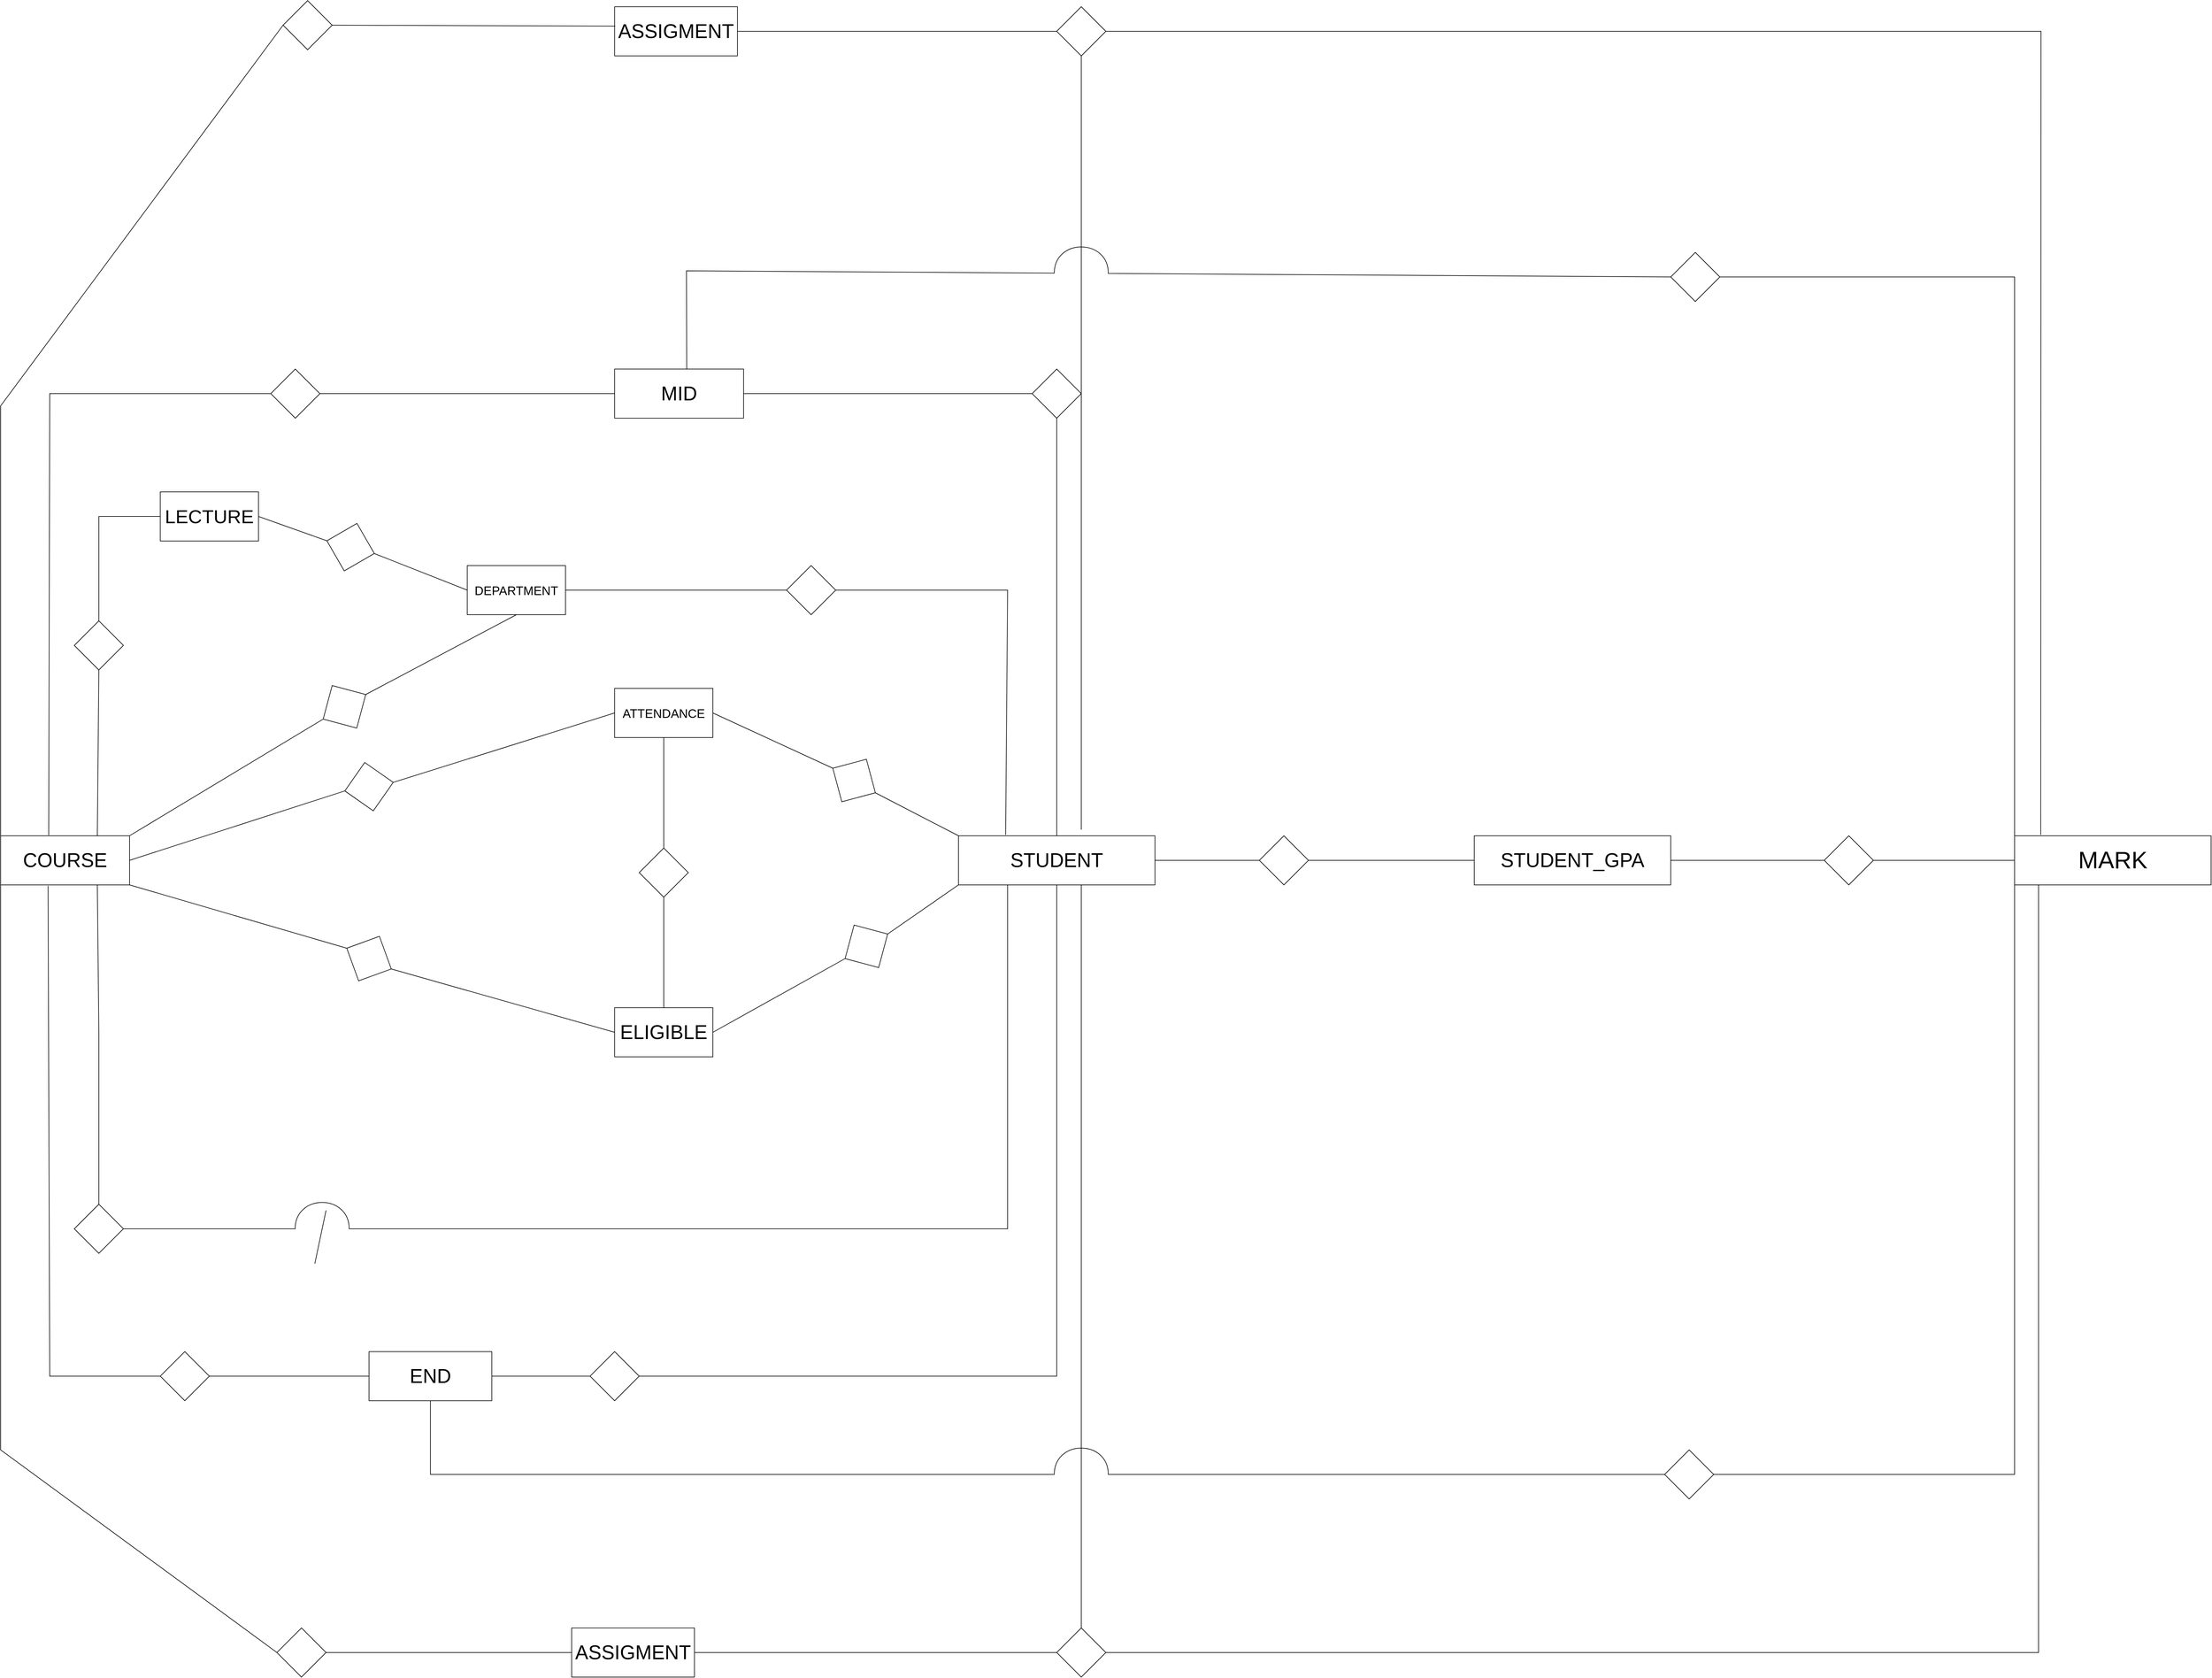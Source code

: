 <mxfile version="20.8.16" type="device"><diagram name="Page-1" id="If0NOd6aQxvWSWTyqWHU"><mxGraphModel dx="3475" dy="2673" grid="1" gridSize="10" guides="1" tooltips="1" connect="1" arrows="1" fold="1" page="1" pageScale="1" pageWidth="850" pageHeight="1100" math="0" shadow="0"><root><mxCell id="0"/><mxCell id="1" parent="0"/><mxCell id="Q-COcPBOMb5gjvR0hdUQ-337" value="" style="endArrow=none;html=1;rounded=0;exitX=0.431;exitY=-0.053;exitDx=0;exitDy=0;exitPerimeter=0;entryX=0.5;entryY=1;entryDx=0;entryDy=0;" edge="1" parent="1" target="Q-COcPBOMb5gjvR0hdUQ-336"><mxGeometry width="50" height="50" relative="1" as="geometry"><mxPoint x="-128.28" y="1336.82" as="sourcePoint"/><mxPoint x="-110" y="1250" as="targetPoint"/></mxGeometry></mxCell><mxCell id="Q-COcPBOMb5gjvR0hdUQ-344" value="&lt;font style=&quot;font-size: 20px;&quot;&gt;ATTENDANCE&lt;/font&gt;" style="rounded=0;whiteSpace=wrap;html=1;" vertex="1" parent="1"><mxGeometry x="360" y="400" width="160" height="80" as="geometry"/></mxCell><mxCell id="Q-COcPBOMb5gjvR0hdUQ-346" value="&lt;font style=&quot;font-size: 32px;&quot;&gt;ELIGIBLE&lt;/font&gt;" style="rounded=0;whiteSpace=wrap;html=1;" vertex="1" parent="1"><mxGeometry x="360" y="920" width="160" height="80" as="geometry"/></mxCell><mxCell id="Q-COcPBOMb5gjvR0hdUQ-348" value="&lt;font style=&quot;font-size: 20px;&quot;&gt;DEPARTMENT&lt;/font&gt;" style="rounded=0;whiteSpace=wrap;html=1;" vertex="1" parent="1"><mxGeometry x="120" y="200" width="160" height="80" as="geometry"/></mxCell><mxCell id="Q-COcPBOMb5gjvR0hdUQ-349" value="&lt;font style=&quot;font-size: 31px;&quot;&gt;LECTURE&lt;/font&gt;" style="rounded=0;whiteSpace=wrap;html=1;" vertex="1" parent="1"><mxGeometry x="-380" y="80" width="160" height="80" as="geometry"/></mxCell><mxCell id="Q-COcPBOMb5gjvR0hdUQ-350" value="" style="rhombus;whiteSpace=wrap;html=1;fontSize=20;" vertex="1" parent="1"><mxGeometry x="400" y="660" width="80" height="80" as="geometry"/></mxCell><mxCell id="Q-COcPBOMb5gjvR0hdUQ-352" value="" style="endArrow=none;html=1;rounded=0;fontSize=20;jumpStyle=arc;jumpSize=88;entryX=0.5;entryY=1;entryDx=0;entryDy=0;" edge="1" parent="1" source="Q-COcPBOMb5gjvR0hdUQ-350" target="Q-COcPBOMb5gjvR0hdUQ-344"><mxGeometry width="50" height="50" relative="1" as="geometry"><mxPoint x="130" y="470" as="sourcePoint"/><mxPoint x="180" y="420" as="targetPoint"/></mxGeometry></mxCell><mxCell id="Q-COcPBOMb5gjvR0hdUQ-353" value="" style="endArrow=none;html=1;rounded=0;fontSize=20;jumpStyle=arc;jumpSize=88;entryX=0.5;entryY=1;entryDx=0;entryDy=0;exitX=0.5;exitY=0;exitDx=0;exitDy=0;" edge="1" parent="1" source="Q-COcPBOMb5gjvR0hdUQ-346" target="Q-COcPBOMb5gjvR0hdUQ-350"><mxGeometry width="50" height="50" relative="1" as="geometry"><mxPoint x="130" y="470" as="sourcePoint"/><mxPoint x="180" y="420" as="targetPoint"/></mxGeometry></mxCell><mxCell id="Q-COcPBOMb5gjvR0hdUQ-354" value="" style="rhombus;whiteSpace=wrap;html=1;fontSize=20;rotation=15;" vertex="1" parent="1"><mxGeometry x="-110" y="130" width="80" height="80" as="geometry"/></mxCell><mxCell id="Q-COcPBOMb5gjvR0hdUQ-355" value="" style="endArrow=none;html=1;rounded=0;fontSize=20;jumpStyle=arc;jumpSize=88;exitX=1;exitY=0.5;exitDx=0;exitDy=0;entryX=0;entryY=0.5;entryDx=0;entryDy=0;" edge="1" parent="1" source="Q-COcPBOMb5gjvR0hdUQ-354" target="Q-COcPBOMb5gjvR0hdUQ-348"><mxGeometry width="50" height="50" relative="1" as="geometry"><mxPoint x="130" y="470" as="sourcePoint"/><mxPoint x="180" y="420" as="targetPoint"/></mxGeometry></mxCell><mxCell id="Q-COcPBOMb5gjvR0hdUQ-356" value="" style="endArrow=none;html=1;rounded=0;fontSize=20;jumpStyle=arc;jumpSize=88;exitX=1;exitY=0.5;exitDx=0;exitDy=0;entryX=0;entryY=0.5;entryDx=0;entryDy=0;" edge="1" parent="1" source="Q-COcPBOMb5gjvR0hdUQ-349" target="Q-COcPBOMb5gjvR0hdUQ-354"><mxGeometry width="50" height="50" relative="1" as="geometry"><mxPoint x="130" y="470" as="sourcePoint"/><mxPoint x="180" y="420" as="targetPoint"/></mxGeometry></mxCell><mxCell id="Q-COcPBOMb5gjvR0hdUQ-357" value="&lt;font style=&quot;font-size: 32px;&quot;&gt;COURSE&lt;/font&gt;" style="rounded=0;whiteSpace=wrap;html=1;" vertex="1" parent="1"><mxGeometry x="-640" y="640" width="210" height="80" as="geometry"/></mxCell><mxCell id="Q-COcPBOMb5gjvR0hdUQ-358" value="" style="rhombus;whiteSpace=wrap;html=1;fontSize=20;rotation=0;" vertex="1" parent="1"><mxGeometry x="-520" y="290" width="80" height="80" as="geometry"/></mxCell><mxCell id="Q-COcPBOMb5gjvR0hdUQ-359" value="" style="endArrow=none;html=1;rounded=0;fontSize=20;jumpStyle=arc;jumpSize=88;exitX=0.5;exitY=1;exitDx=0;exitDy=0;entryX=0.75;entryY=0;entryDx=0;entryDy=0;" edge="1" parent="1" source="Q-COcPBOMb5gjvR0hdUQ-358" target="Q-COcPBOMb5gjvR0hdUQ-357"><mxGeometry width="50" height="50" relative="1" as="geometry"><mxPoint x="130" y="470" as="sourcePoint"/><mxPoint x="180" y="420" as="targetPoint"/></mxGeometry></mxCell><mxCell id="Q-COcPBOMb5gjvR0hdUQ-360" value="" style="endArrow=none;html=1;rounded=0;fontSize=20;jumpStyle=arc;jumpSize=88;exitX=0.5;exitY=0;exitDx=0;exitDy=0;entryX=0;entryY=0.5;entryDx=0;entryDy=0;" edge="1" parent="1" source="Q-COcPBOMb5gjvR0hdUQ-358" target="Q-COcPBOMb5gjvR0hdUQ-349"><mxGeometry width="50" height="50" relative="1" as="geometry"><mxPoint x="130" y="470" as="sourcePoint"/><mxPoint x="-320" y="170" as="targetPoint"/><Array as="points"><mxPoint x="-480" y="120"/></Array></mxGeometry></mxCell><mxCell id="Q-COcPBOMb5gjvR0hdUQ-361" value="" style="rhombus;whiteSpace=wrap;html=1;fontSize=20;rotation=-10;" vertex="1" parent="1"><mxGeometry x="-80" y="520" width="80" height="80" as="geometry"/></mxCell><mxCell id="Q-COcPBOMb5gjvR0hdUQ-362" value="" style="endArrow=none;html=1;rounded=0;fontSize=20;jumpStyle=arc;jumpSize=88;exitX=1;exitY=0.5;exitDx=0;exitDy=0;entryX=0;entryY=0.5;entryDx=0;entryDy=0;" edge="1" parent="1" source="Q-COcPBOMb5gjvR0hdUQ-361" target="Q-COcPBOMb5gjvR0hdUQ-344"><mxGeometry width="50" height="50" relative="1" as="geometry"><mxPoint x="130" y="470" as="sourcePoint"/><mxPoint x="180" y="420" as="targetPoint"/></mxGeometry></mxCell><mxCell id="Q-COcPBOMb5gjvR0hdUQ-363" value="" style="endArrow=none;html=1;rounded=0;fontSize=20;jumpStyle=arc;jumpSize=88;exitX=0;exitY=0.5;exitDx=0;exitDy=0;entryX=1;entryY=0.5;entryDx=0;entryDy=0;" edge="1" parent="1" source="Q-COcPBOMb5gjvR0hdUQ-361" target="Q-COcPBOMb5gjvR0hdUQ-357"><mxGeometry width="50" height="50" relative="1" as="geometry"><mxPoint x="130" y="470" as="sourcePoint"/><mxPoint x="180" y="420" as="targetPoint"/></mxGeometry></mxCell><mxCell id="Q-COcPBOMb5gjvR0hdUQ-364" value="" style="rhombus;whiteSpace=wrap;html=1;fontSize=20;rotation=25;" vertex="1" parent="1"><mxGeometry x="-80" y="800" width="80" height="80" as="geometry"/></mxCell><mxCell id="Q-COcPBOMb5gjvR0hdUQ-365" value="" style="endArrow=none;html=1;rounded=0;fontSize=20;jumpStyle=arc;jumpSize=88;exitX=1;exitY=0.5;exitDx=0;exitDy=0;entryX=0;entryY=0.5;entryDx=0;entryDy=0;" edge="1" parent="1" source="Q-COcPBOMb5gjvR0hdUQ-364" target="Q-COcPBOMb5gjvR0hdUQ-346"><mxGeometry width="50" height="50" relative="1" as="geometry"><mxPoint x="130" y="620" as="sourcePoint"/><mxPoint x="180" y="570" as="targetPoint"/></mxGeometry></mxCell><mxCell id="Q-COcPBOMb5gjvR0hdUQ-366" value="" style="endArrow=none;html=1;rounded=0;fontSize=20;jumpStyle=arc;jumpSize=88;exitX=0;exitY=0.5;exitDx=0;exitDy=0;entryX=1;entryY=1;entryDx=0;entryDy=0;" edge="1" parent="1" source="Q-COcPBOMb5gjvR0hdUQ-364" target="Q-COcPBOMb5gjvR0hdUQ-357"><mxGeometry width="50" height="50" relative="1" as="geometry"><mxPoint x="130" y="620" as="sourcePoint"/><mxPoint x="180" y="570" as="targetPoint"/></mxGeometry></mxCell><mxCell id="Q-COcPBOMb5gjvR0hdUQ-367" value="" style="rhombus;whiteSpace=wrap;html=1;fontSize=20;rotation=-30;" vertex="1" parent="1"><mxGeometry x="-120" y="390" width="80" height="80" as="geometry"/></mxCell><mxCell id="Q-COcPBOMb5gjvR0hdUQ-368" value="" style="endArrow=none;html=1;rounded=0;fontSize=20;jumpStyle=arc;jumpSize=88;entryX=0.5;entryY=1;entryDx=0;entryDy=0;exitX=1;exitY=0.5;exitDx=0;exitDy=0;" edge="1" parent="1" source="Q-COcPBOMb5gjvR0hdUQ-367" target="Q-COcPBOMb5gjvR0hdUQ-348"><mxGeometry width="50" height="50" relative="1" as="geometry"><mxPoint x="-50" y="580" as="sourcePoint"/><mxPoint y="530" as="targetPoint"/></mxGeometry></mxCell><mxCell id="Q-COcPBOMb5gjvR0hdUQ-369" value="" style="endArrow=none;html=1;rounded=0;fontSize=20;jumpStyle=arc;jumpSize=88;entryX=0;entryY=0.5;entryDx=0;entryDy=0;exitX=1;exitY=0;exitDx=0;exitDy=0;" edge="1" parent="1" source="Q-COcPBOMb5gjvR0hdUQ-357" target="Q-COcPBOMb5gjvR0hdUQ-367"><mxGeometry width="50" height="50" relative="1" as="geometry"><mxPoint x="-50" y="580" as="sourcePoint"/><mxPoint y="530" as="targetPoint"/></mxGeometry></mxCell><mxCell id="Q-COcPBOMb5gjvR0hdUQ-370" value="&lt;font style=&quot;font-size: 32px;&quot;&gt;STUDENT&lt;/font&gt;" style="rounded=0;whiteSpace=wrap;html=1;" vertex="1" parent="1"><mxGeometry x="920" y="640" width="320" height="80" as="geometry"/></mxCell><mxCell id="Q-COcPBOMb5gjvR0hdUQ-371" value="" style="rhombus;whiteSpace=wrap;html=1;fontSize=20;rotation=30;" vertex="1" parent="1"><mxGeometry x="710" y="510" width="80" height="80" as="geometry"/></mxCell><mxCell id="Q-COcPBOMb5gjvR0hdUQ-372" value="" style="rhombus;whiteSpace=wrap;html=1;fontSize=20;rotation=60;" vertex="1" parent="1"><mxGeometry x="730" y="780" width="80" height="80" as="geometry"/></mxCell><mxCell id="Q-COcPBOMb5gjvR0hdUQ-373" value="" style="endArrow=none;html=1;rounded=0;fontSize=20;jumpStyle=arc;jumpSize=88;exitX=1;exitY=0.5;exitDx=0;exitDy=0;entryX=0.5;entryY=1;entryDx=0;entryDy=0;" edge="1" parent="1" source="Q-COcPBOMb5gjvR0hdUQ-346" target="Q-COcPBOMb5gjvR0hdUQ-372"><mxGeometry width="50" height="50" relative="1" as="geometry"><mxPoint x="500" y="600" as="sourcePoint"/><mxPoint x="550" y="550" as="targetPoint"/></mxGeometry></mxCell><mxCell id="Q-COcPBOMb5gjvR0hdUQ-374" value="" style="endArrow=none;html=1;rounded=0;fontSize=20;jumpStyle=arc;jumpSize=88;entryX=1;entryY=0.5;entryDx=0;entryDy=0;exitX=0;exitY=0.5;exitDx=0;exitDy=0;" edge="1" parent="1" source="Q-COcPBOMb5gjvR0hdUQ-371" target="Q-COcPBOMb5gjvR0hdUQ-344"><mxGeometry width="50" height="50" relative="1" as="geometry"><mxPoint x="130" y="640" as="sourcePoint"/><mxPoint x="180" y="590" as="targetPoint"/></mxGeometry></mxCell><mxCell id="Q-COcPBOMb5gjvR0hdUQ-376" value="" style="endArrow=none;html=1;rounded=0;fontSize=20;jumpStyle=arc;jumpSize=88;entryX=1;entryY=0.5;entryDx=0;entryDy=0;exitX=0;exitY=0;exitDx=0;exitDy=0;" edge="1" parent="1" source="Q-COcPBOMb5gjvR0hdUQ-370" target="Q-COcPBOMb5gjvR0hdUQ-371"><mxGeometry width="50" height="50" relative="1" as="geometry"><mxPoint x="540" y="720" as="sourcePoint"/><mxPoint x="590" y="670" as="targetPoint"/></mxGeometry></mxCell><mxCell id="Q-COcPBOMb5gjvR0hdUQ-377" value="" style="endArrow=none;html=1;rounded=0;fontSize=20;jumpStyle=arc;jumpSize=88;entryX=0;entryY=1;entryDx=0;entryDy=0;exitX=0.5;exitY=0;exitDx=0;exitDy=0;" edge="1" parent="1" source="Q-COcPBOMb5gjvR0hdUQ-372" target="Q-COcPBOMb5gjvR0hdUQ-370"><mxGeometry width="50" height="50" relative="1" as="geometry"><mxPoint x="540" y="720" as="sourcePoint"/><mxPoint x="590" y="670" as="targetPoint"/></mxGeometry></mxCell><mxCell id="Q-COcPBOMb5gjvR0hdUQ-378" value="" style="rhombus;whiteSpace=wrap;html=1;fontSize=20;" vertex="1" parent="1"><mxGeometry x="-520" y="1240" width="80" height="80" as="geometry"/></mxCell><mxCell id="Q-COcPBOMb5gjvR0hdUQ-379" value="" style="endArrow=none;html=1;rounded=0;fontSize=20;jumpStyle=arc;jumpSize=88;exitX=0.75;exitY=1;exitDx=0;exitDy=0;entryX=0.5;entryY=0;entryDx=0;entryDy=0;" edge="1" parent="1" source="Q-COcPBOMb5gjvR0hdUQ-357" target="Q-COcPBOMb5gjvR0hdUQ-378"><mxGeometry width="50" height="50" relative="1" as="geometry"><mxPoint x="220" y="570" as="sourcePoint"/><mxPoint x="-480" y="960" as="targetPoint"/><Array as="points"><mxPoint x="-480" y="960"/></Array></mxGeometry></mxCell><mxCell id="Q-COcPBOMb5gjvR0hdUQ-380" value="" style="endArrow=none;html=1;rounded=0;fontSize=20;jumpStyle=arc;jumpSize=88;exitX=1;exitY=0.5;exitDx=0;exitDy=0;entryX=0.25;entryY=1;entryDx=0;entryDy=0;" edge="1" parent="1" source="Q-COcPBOMb5gjvR0hdUQ-378" target="Q-COcPBOMb5gjvR0hdUQ-370"><mxGeometry width="50" height="50" relative="1" as="geometry"><mxPoint x="220" y="570" as="sourcePoint"/><mxPoint x="270" y="520" as="targetPoint"/><Array as="points"><mxPoint x="1000" y="1280"/></Array></mxGeometry></mxCell><mxCell id="Q-COcPBOMb5gjvR0hdUQ-383" value="&lt;font style=&quot;font-size: 32px;&quot;&gt;ASSIGMENT&lt;/font&gt;" style="rounded=0;whiteSpace=wrap;html=1;" vertex="1" parent="1"><mxGeometry x="290" y="1930" width="200" height="80" as="geometry"/></mxCell><mxCell id="Q-COcPBOMb5gjvR0hdUQ-384" value="" style="rhombus;whiteSpace=wrap;html=1;fontSize=32;" vertex="1" parent="1"><mxGeometry x="-190" y="1930" width="80" height="80" as="geometry"/></mxCell><mxCell id="Q-COcPBOMb5gjvR0hdUQ-385" value="" style="endArrow=none;html=1;rounded=0;fontSize=32;jumpStyle=arc;jumpSize=88;entryX=0;entryY=0.5;entryDx=0;entryDy=0;exitX=0;exitY=1;exitDx=0;exitDy=0;" edge="1" parent="1" source="Q-COcPBOMb5gjvR0hdUQ-357" target="Q-COcPBOMb5gjvR0hdUQ-384"><mxGeometry width="50" height="50" relative="1" as="geometry"><mxPoint x="-640" y="730" as="sourcePoint"/><mxPoint x="-529" y="1480" as="targetPoint"/><Array as="points"><mxPoint x="-640" y="1640"/></Array></mxGeometry></mxCell><mxCell id="Q-COcPBOMb5gjvR0hdUQ-386" value="" style="endArrow=none;html=1;rounded=0;fontSize=32;jumpStyle=arc;jumpSize=88;exitX=1;exitY=0.5;exitDx=0;exitDy=0;entryX=0;entryY=0.5;entryDx=0;entryDy=0;" edge="1" parent="1" source="Q-COcPBOMb5gjvR0hdUQ-384" target="Q-COcPBOMb5gjvR0hdUQ-383"><mxGeometry width="50" height="50" relative="1" as="geometry"><mxPoint x="-190" y="1180" as="sourcePoint"/><mxPoint x="-140" y="1130" as="targetPoint"/></mxGeometry></mxCell><mxCell id="Q-COcPBOMb5gjvR0hdUQ-387" value="" style="endArrow=none;html=1;rounded=0;fontSize=32;jumpStyle=arc;jumpSize=88;exitX=1;exitY=0.5;exitDx=0;exitDy=0;" edge="1" parent="1" source="Q-COcPBOMb5gjvR0hdUQ-383" target="Q-COcPBOMb5gjvR0hdUQ-388"><mxGeometry width="50" height="50" relative="1" as="geometry"><mxPoint x="100" y="1010" as="sourcePoint"/><mxPoint x="1120" y="1580" as="targetPoint"/><Array as="points"/></mxGeometry></mxCell><mxCell id="Q-COcPBOMb5gjvR0hdUQ-388" value="" style="rhombus;whiteSpace=wrap;html=1;fontSize=32;" vertex="1" parent="1"><mxGeometry x="1080" y="1930" width="80" height="80" as="geometry"/></mxCell><mxCell id="Q-COcPBOMb5gjvR0hdUQ-390" value="" style="endArrow=none;html=1;rounded=0;fontSize=32;jumpStyle=arc;jumpSize=88;exitX=0.5;exitY=0;exitDx=0;exitDy=0;entryX=0.625;entryY=1;entryDx=0;entryDy=0;entryPerimeter=0;" edge="1" parent="1" source="Q-COcPBOMb5gjvR0hdUQ-388" target="Q-COcPBOMb5gjvR0hdUQ-370"><mxGeometry width="50" height="50" relative="1" as="geometry"><mxPoint x="510" y="1250" as="sourcePoint"/><mxPoint x="1110" y="730" as="targetPoint"/></mxGeometry></mxCell><mxCell id="Q-COcPBOMb5gjvR0hdUQ-391" value="&lt;font style=&quot;font-size: 32px;&quot;&gt;END&lt;/font&gt;" style="rounded=0;whiteSpace=wrap;html=1;" vertex="1" parent="1"><mxGeometry x="-40" y="1480" width="200" height="80" as="geometry"/></mxCell><mxCell id="Q-COcPBOMb5gjvR0hdUQ-394" value="" style="endArrow=none;html=1;rounded=0;fontSize=32;jumpStyle=arc;jumpSize=88;exitX=0.368;exitY=1.018;exitDx=0;exitDy=0;exitPerimeter=0;entryX=0;entryY=0.5;entryDx=0;entryDy=0;" edge="1" parent="1" source="Q-COcPBOMb5gjvR0hdUQ-357" target="Q-COcPBOMb5gjvR0hdUQ-393"><mxGeometry width="50" height="50" relative="1" as="geometry"><mxPoint x="-569.23" y="720" as="sourcePoint"/><mxPoint x="-40" y="1520" as="targetPoint"/><Array as="points"><mxPoint x="-560" y="1520"/></Array></mxGeometry></mxCell><mxCell id="Q-COcPBOMb5gjvR0hdUQ-393" value="" style="rhombus;whiteSpace=wrap;html=1;fontSize=32;" vertex="1" parent="1"><mxGeometry x="-380" y="1480" width="80" height="80" as="geometry"/></mxCell><mxCell id="Q-COcPBOMb5gjvR0hdUQ-395" value="" style="endArrow=none;html=1;rounded=0;fontSize=32;jumpStyle=arc;jumpSize=88;exitX=1;exitY=0.5;exitDx=0;exitDy=0;entryX=0;entryY=0.5;entryDx=0;entryDy=0;" edge="1" parent="1" source="Q-COcPBOMb5gjvR0hdUQ-393" target="Q-COcPBOMb5gjvR0hdUQ-391"><mxGeometry width="50" height="50" relative="1" as="geometry"><mxPoint x="-20" y="1300" as="sourcePoint"/><mxPoint x="30" y="1250" as="targetPoint"/></mxGeometry></mxCell><mxCell id="Q-COcPBOMb5gjvR0hdUQ-396" value="" style="endArrow=none;html=1;rounded=0;fontSize=32;jumpStyle=arc;jumpSize=88;exitX=1;exitY=0.5;exitDx=0;exitDy=0;entryX=0.5;entryY=1;entryDx=0;entryDy=0;" edge="1" parent="1" source="Q-COcPBOMb5gjvR0hdUQ-398" target="Q-COcPBOMb5gjvR0hdUQ-370"><mxGeometry width="50" height="50" relative="1" as="geometry"><mxPoint x="490" y="1520" as="sourcePoint"/><mxPoint x="1080" y="730" as="targetPoint"/><Array as="points"><mxPoint x="1080" y="1520"/></Array></mxGeometry></mxCell><mxCell id="Q-COcPBOMb5gjvR0hdUQ-398" value="" style="rhombus;whiteSpace=wrap;html=1;fontSize=32;" vertex="1" parent="1"><mxGeometry x="320" y="1480" width="80" height="80" as="geometry"/></mxCell><mxCell id="Q-COcPBOMb5gjvR0hdUQ-399" value="" style="endArrow=none;html=1;rounded=0;fontSize=32;jumpStyle=arc;jumpSize=88;exitX=1;exitY=0.5;exitDx=0;exitDy=0;entryX=0;entryY=0.5;entryDx=0;entryDy=0;" edge="1" parent="1" source="Q-COcPBOMb5gjvR0hdUQ-391" target="Q-COcPBOMb5gjvR0hdUQ-398"><mxGeometry width="50" height="50" relative="1" as="geometry"><mxPoint x="370" y="1410" as="sourcePoint"/><mxPoint x="420" y="1360" as="targetPoint"/></mxGeometry></mxCell><mxCell id="Q-COcPBOMb5gjvR0hdUQ-400" value="&lt;font style=&quot;font-size: 32px;&quot;&gt;MID&lt;/font&gt;" style="rounded=0;whiteSpace=wrap;html=1;" vertex="1" parent="1"><mxGeometry x="360" y="-120" width="210" height="80" as="geometry"/></mxCell><mxCell id="Q-COcPBOMb5gjvR0hdUQ-401" value="" style="endArrow=none;html=1;rounded=0;fontSize=32;jumpStyle=arc;jumpSize=88;exitX=0.373;exitY=-0.012;exitDx=0;exitDy=0;exitPerimeter=0;" edge="1" parent="1" source="Q-COcPBOMb5gjvR0hdUQ-357" target="Q-COcPBOMb5gjvR0hdUQ-402"><mxGeometry width="50" height="50" relative="1" as="geometry"><mxPoint x="-560" y="420" as="sourcePoint"/><mxPoint x="-290" y="-360" as="targetPoint"/><Array as="points"><mxPoint x="-560" y="-80"/></Array></mxGeometry></mxCell><mxCell id="Q-COcPBOMb5gjvR0hdUQ-402" value="" style="rhombus;whiteSpace=wrap;html=1;fontSize=32;" vertex="1" parent="1"><mxGeometry x="-200" y="-120.0" width="80" height="80" as="geometry"/></mxCell><mxCell id="Q-COcPBOMb5gjvR0hdUQ-403" value="" style="endArrow=none;html=1;rounded=0;fontSize=32;jumpStyle=arc;jumpSize=88;exitX=1;exitY=0.5;exitDx=0;exitDy=0;entryX=0;entryY=0.5;entryDx=0;entryDy=0;" edge="1" parent="1" source="Q-COcPBOMb5gjvR0hdUQ-402" target="Q-COcPBOMb5gjvR0hdUQ-400"><mxGeometry width="50" height="50" relative="1" as="geometry"><mxPoint x="-130" y="-190" as="sourcePoint"/><mxPoint x="-80" y="-240" as="targetPoint"/></mxGeometry></mxCell><mxCell id="Q-COcPBOMb5gjvR0hdUQ-406" value="&lt;font style=&quot;font-size: 32px;&quot;&gt;ASSIGMENT&lt;/font&gt;" style="rounded=0;whiteSpace=wrap;html=1;" vertex="1" parent="1"><mxGeometry x="360" y="-710" width="200" height="80" as="geometry"/></mxCell><mxCell id="Q-COcPBOMb5gjvR0hdUQ-407" value="" style="endArrow=none;html=1;rounded=0;fontSize=32;jumpStyle=arc;jumpSize=88;exitX=0;exitY=0;exitDx=0;exitDy=0;entryX=0;entryY=0.5;entryDx=0;entryDy=0;" edge="1" parent="1" source="Q-COcPBOMb5gjvR0hdUQ-357" target="Q-COcPBOMb5gjvR0hdUQ-408"><mxGeometry width="50" height="50" relative="1" as="geometry"><mxPoint x="590" y="380" as="sourcePoint"/><mxPoint x="-190" y="-680" as="targetPoint"/><Array as="points"><mxPoint x="-640" y="-60"/></Array></mxGeometry></mxCell><mxCell id="Q-COcPBOMb5gjvR0hdUQ-408" value="" style="rhombus;whiteSpace=wrap;html=1;fontSize=32;" vertex="1" parent="1"><mxGeometry x="-180" y="-720" width="80" height="80" as="geometry"/></mxCell><mxCell id="Q-COcPBOMb5gjvR0hdUQ-410" value="" style="endArrow=none;html=1;rounded=0;fontSize=32;jumpStyle=arc;jumpSize=88;exitX=1;exitY=0.5;exitDx=0;exitDy=0;entryX=0.005;entryY=0.394;entryDx=0;entryDy=0;entryPerimeter=0;" edge="1" parent="1" source="Q-COcPBOMb5gjvR0hdUQ-408" target="Q-COcPBOMb5gjvR0hdUQ-406"><mxGeometry width="50" height="50" relative="1" as="geometry"><mxPoint x="70" y="-60" as="sourcePoint"/><mxPoint x="120" y="-110" as="targetPoint"/></mxGeometry></mxCell><mxCell id="Q-COcPBOMb5gjvR0hdUQ-412" value="" style="endArrow=none;html=1;rounded=0;fontSize=32;jumpStyle=arc;jumpSize=88;entryX=0;entryY=0.5;entryDx=0;entryDy=0;" edge="1" parent="1" source="Q-COcPBOMb5gjvR0hdUQ-348" target="Q-COcPBOMb5gjvR0hdUQ-413"><mxGeometry width="50" height="50" relative="1" as="geometry"><mxPoint x="710" y="820" as="sourcePoint"/><mxPoint x="640" y="260" as="targetPoint"/></mxGeometry></mxCell><mxCell id="Q-COcPBOMb5gjvR0hdUQ-413" value="" style="rhombus;whiteSpace=wrap;html=1;fontSize=32;" vertex="1" parent="1"><mxGeometry x="640" y="200.0" width="80" height="80" as="geometry"/></mxCell><mxCell id="Q-COcPBOMb5gjvR0hdUQ-415" value="" style="endArrow=none;html=1;rounded=0;fontSize=32;jumpStyle=arc;jumpSize=88;entryX=1;entryY=0.5;entryDx=0;entryDy=0;exitX=0.24;exitY=-0.018;exitDx=0;exitDy=0;exitPerimeter=0;" edge="1" parent="1" source="Q-COcPBOMb5gjvR0hdUQ-370" target="Q-COcPBOMb5gjvR0hdUQ-413"><mxGeometry width="50" height="50" relative="1" as="geometry"><mxPoint x="700" y="510" as="sourcePoint"/><mxPoint x="750" y="460" as="targetPoint"/><Array as="points"><mxPoint x="1000" y="240"/></Array></mxGeometry></mxCell><mxCell id="Q-COcPBOMb5gjvR0hdUQ-416" value="&lt;font style=&quot;font-size: 32px;&quot;&gt;STUDENT_GPA&lt;/font&gt;" style="rounded=0;whiteSpace=wrap;html=1;" vertex="1" parent="1"><mxGeometry x="1760" y="640" width="320" height="80" as="geometry"/></mxCell><mxCell id="Q-COcPBOMb5gjvR0hdUQ-417" value="" style="rhombus;whiteSpace=wrap;html=1;fontSize=32;" vertex="1" parent="1"><mxGeometry x="1410" y="640" width="80" height="80" as="geometry"/></mxCell><mxCell id="Q-COcPBOMb5gjvR0hdUQ-418" value="" style="endArrow=none;html=1;rounded=0;fontSize=32;jumpStyle=arc;jumpSize=88;entryX=1;entryY=0.5;entryDx=0;entryDy=0;exitX=0;exitY=0.5;exitDx=0;exitDy=0;" edge="1" parent="1" source="Q-COcPBOMb5gjvR0hdUQ-417" target="Q-COcPBOMb5gjvR0hdUQ-370"><mxGeometry width="50" height="50" relative="1" as="geometry"><mxPoint x="580" y="670" as="sourcePoint"/><mxPoint x="630" y="620" as="targetPoint"/></mxGeometry></mxCell><mxCell id="Q-COcPBOMb5gjvR0hdUQ-419" value="" style="endArrow=none;html=1;rounded=0;fontSize=32;jumpStyle=arc;jumpSize=88;entryX=1;entryY=0.5;entryDx=0;entryDy=0;exitX=0;exitY=0.5;exitDx=0;exitDy=0;" edge="1" parent="1" source="Q-COcPBOMb5gjvR0hdUQ-416" target="Q-COcPBOMb5gjvR0hdUQ-417"><mxGeometry width="50" height="50" relative="1" as="geometry"><mxPoint x="410" y="670" as="sourcePoint"/><mxPoint x="460" y="620" as="targetPoint"/></mxGeometry></mxCell><mxCell id="Q-COcPBOMb5gjvR0hdUQ-420" value="" style="endArrow=none;html=1;rounded=0;fontSize=32;jumpStyle=arc;jumpSize=88;entryX=1;entryY=0.5;entryDx=0;entryDy=0;" edge="1" parent="1" source="Q-COcPBOMb5gjvR0hdUQ-421" target="Q-COcPBOMb5gjvR0hdUQ-400"><mxGeometry width="50" height="50" relative="1" as="geometry"><mxPoint x="1050" y="-70" as="sourcePoint"/><mxPoint x="1250" y="410" as="targetPoint"/></mxGeometry></mxCell><mxCell id="Q-COcPBOMb5gjvR0hdUQ-421" value="" style="rhombus;whiteSpace=wrap;html=1;fontSize=32;" vertex="1" parent="1"><mxGeometry x="1040" y="-120" width="80" height="80" as="geometry"/></mxCell><mxCell id="Q-COcPBOMb5gjvR0hdUQ-422" value="" style="endArrow=none;html=1;rounded=0;fontSize=32;jumpStyle=arc;jumpSize=88;exitX=0.5;exitY=1;exitDx=0;exitDy=0;entryX=0.5;entryY=0;entryDx=0;entryDy=0;" edge="1" parent="1" source="Q-COcPBOMb5gjvR0hdUQ-421" target="Q-COcPBOMb5gjvR0hdUQ-370"><mxGeometry width="50" height="50" relative="1" as="geometry"><mxPoint x="1080" y="-50" as="sourcePoint"/><mxPoint x="1120" y="40" as="targetPoint"/></mxGeometry></mxCell><mxCell id="Q-COcPBOMb5gjvR0hdUQ-423" value="" style="rhombus;whiteSpace=wrap;html=1;fontSize=32;" vertex="1" parent="1"><mxGeometry x="1080" y="-710" width="80" height="80" as="geometry"/></mxCell><mxCell id="Q-COcPBOMb5gjvR0hdUQ-424" value="" style="endArrow=none;html=1;rounded=0;fontSize=32;jumpStyle=arc;jumpSize=88;entryX=0.5;entryY=1;entryDx=0;entryDy=0;" edge="1" parent="1" target="Q-COcPBOMb5gjvR0hdUQ-423"><mxGeometry width="50" height="50" relative="1" as="geometry"><mxPoint x="1120" y="630" as="sourcePoint"/><mxPoint x="1120" y="-620" as="targetPoint"/></mxGeometry></mxCell><mxCell id="Q-COcPBOMb5gjvR0hdUQ-425" value="" style="endArrow=none;html=1;rounded=0;fontSize=32;jumpStyle=arc;jumpSize=88;entryX=0;entryY=0.5;entryDx=0;entryDy=0;exitX=1;exitY=0.5;exitDx=0;exitDy=0;" edge="1" parent="1" source="Q-COcPBOMb5gjvR0hdUQ-406" target="Q-COcPBOMb5gjvR0hdUQ-423"><mxGeometry width="50" height="50" relative="1" as="geometry"><mxPoint x="830" y="-500" as="sourcePoint"/><mxPoint x="880" y="-550" as="targetPoint"/></mxGeometry></mxCell><mxCell id="Q-COcPBOMb5gjvR0hdUQ-426" value="" style="endArrow=none;html=1;rounded=0;fontSize=32;jumpStyle=arc;jumpSize=88;exitX=0.5;exitY=1;exitDx=0;exitDy=0;entryX=0;entryY=0.5;entryDx=0;entryDy=0;" edge="1" parent="1" source="Q-COcPBOMb5gjvR0hdUQ-391" target="Q-COcPBOMb5gjvR0hdUQ-433"><mxGeometry width="50" height="50" relative="1" as="geometry"><mxPoint x="1060" y="1280" as="sourcePoint"/><mxPoint x="2330" y="1820" as="targetPoint"/><Array as="points"><mxPoint x="60" y="1680"/><mxPoint x="1620" y="1680"/></Array></mxGeometry></mxCell><mxCell id="Q-COcPBOMb5gjvR0hdUQ-427" value="" style="endArrow=none;html=1;rounded=0;fontSize=32;jumpStyle=arc;jumpSize=88;exitX=0.559;exitY=0.004;exitDx=0;exitDy=0;exitPerimeter=0;entryX=0;entryY=0.5;entryDx=0;entryDy=0;" edge="1" parent="1" source="Q-COcPBOMb5gjvR0hdUQ-400" target="Q-COcPBOMb5gjvR0hdUQ-437"><mxGeometry width="50" height="50" relative="1" as="geometry"><mxPoint x="1060" y="280" as="sourcePoint"/><mxPoint x="1700" y="-280" as="targetPoint"/><Array as="points"><mxPoint x="477" y="-280"/></Array></mxGeometry></mxCell><mxCell id="Q-COcPBOMb5gjvR0hdUQ-428" value="&lt;font style=&quot;font-size: 39px;&quot;&gt;MARK&lt;/font&gt;" style="rounded=0;whiteSpace=wrap;html=1;" vertex="1" parent="1"><mxGeometry x="2640" y="640" width="320" height="80" as="geometry"/></mxCell><mxCell id="Q-COcPBOMb5gjvR0hdUQ-429" value="" style="rhombus;whiteSpace=wrap;html=1;fontSize=32;" vertex="1" parent="1"><mxGeometry x="2330" y="640" width="80" height="80" as="geometry"/></mxCell><mxCell id="Q-COcPBOMb5gjvR0hdUQ-430" value="" style="endArrow=none;html=1;rounded=0;fontSize=32;jumpStyle=arc;jumpSize=88;entryX=1;entryY=0.5;entryDx=0;entryDy=0;exitX=0;exitY=0.5;exitDx=0;exitDy=0;" edge="1" parent="1" source="Q-COcPBOMb5gjvR0hdUQ-429" target="Q-COcPBOMb5gjvR0hdUQ-416"><mxGeometry width="50" height="50" relative="1" as="geometry"><mxPoint x="1350" y="980" as="sourcePoint"/><mxPoint x="1400" y="930" as="targetPoint"/></mxGeometry></mxCell><mxCell id="Q-COcPBOMb5gjvR0hdUQ-431" value="" style="endArrow=none;html=1;rounded=0;fontSize=32;jumpStyle=arc;jumpSize=88;entryX=1;entryY=0.5;entryDx=0;entryDy=0;exitX=0;exitY=0.5;exitDx=0;exitDy=0;" edge="1" parent="1" source="Q-COcPBOMb5gjvR0hdUQ-428" target="Q-COcPBOMb5gjvR0hdUQ-429"><mxGeometry width="50" height="50" relative="1" as="geometry"><mxPoint x="1640" y="990" as="sourcePoint"/><mxPoint x="1690" y="940" as="targetPoint"/></mxGeometry></mxCell><mxCell id="Q-COcPBOMb5gjvR0hdUQ-432" value="" style="endArrow=none;html=1;rounded=0;fontSize=32;jumpStyle=arc;jumpSize=88;exitX=1;exitY=0.5;exitDx=0;exitDy=0;entryX=0.122;entryY=1;entryDx=0;entryDy=0;entryPerimeter=0;" edge="1" parent="1" source="Q-COcPBOMb5gjvR0hdUQ-388" target="Q-COcPBOMb5gjvR0hdUQ-428"><mxGeometry width="50" height="50" relative="1" as="geometry"><mxPoint x="2070" y="1530" as="sourcePoint"/><mxPoint x="2730" y="730" as="targetPoint"/><Array as="points"><mxPoint x="2679" y="1970"/></Array></mxGeometry></mxCell><mxCell id="Q-COcPBOMb5gjvR0hdUQ-433" value="" style="rhombus;whiteSpace=wrap;html=1;fontSize=32;" vertex="1" parent="1"><mxGeometry x="2070" y="1640" width="80" height="80" as="geometry"/></mxCell><mxCell id="Q-COcPBOMb5gjvR0hdUQ-436" value="" style="endArrow=none;html=1;rounded=0;fontSize=32;jumpStyle=arc;jumpSize=88;exitX=1;exitY=0.5;exitDx=0;exitDy=0;entryX=0;entryY=1;entryDx=0;entryDy=0;" edge="1" parent="1" source="Q-COcPBOMb5gjvR0hdUQ-433" target="Q-COcPBOMb5gjvR0hdUQ-428"><mxGeometry width="50" height="50" relative="1" as="geometry"><mxPoint x="1840" y="1420" as="sourcePoint"/><mxPoint x="1890" y="1370" as="targetPoint"/><Array as="points"><mxPoint x="2640" y="1680"/></Array></mxGeometry></mxCell><mxCell id="Q-COcPBOMb5gjvR0hdUQ-437" value="" style="rhombus;whiteSpace=wrap;html=1;fontSize=32;" vertex="1" parent="1"><mxGeometry x="2080" y="-310" width="80" height="80" as="geometry"/></mxCell><mxCell id="Q-COcPBOMb5gjvR0hdUQ-438" value="" style="endArrow=none;html=1;rounded=0;fontSize=32;jumpStyle=arc;jumpSize=88;entryX=1;entryY=0.5;entryDx=0;entryDy=0;exitX=0;exitY=0;exitDx=0;exitDy=0;" edge="1" parent="1" source="Q-COcPBOMb5gjvR0hdUQ-428" target="Q-COcPBOMb5gjvR0hdUQ-437"><mxGeometry width="50" height="50" relative="1" as="geometry"><mxPoint x="1570" y="200" as="sourcePoint"/><mxPoint x="1620" y="150" as="targetPoint"/><Array as="points"><mxPoint x="2640" y="-270"/></Array></mxGeometry></mxCell><mxCell id="Q-COcPBOMb5gjvR0hdUQ-439" value="" style="endArrow=none;html=1;rounded=0;fontSize=32;jumpStyle=arc;jumpSize=88;entryX=1;entryY=0.5;entryDx=0;entryDy=0;exitX=0.133;exitY=-0.019;exitDx=0;exitDy=0;exitPerimeter=0;" edge="1" parent="1" source="Q-COcPBOMb5gjvR0hdUQ-428" target="Q-COcPBOMb5gjvR0hdUQ-423"><mxGeometry width="50" height="50" relative="1" as="geometry"><mxPoint x="1380" y="970" as="sourcePoint"/><mxPoint x="1320" y="-510" as="targetPoint"/><Array as="points"><mxPoint x="2683" y="-670"/></Array></mxGeometry></mxCell></root></mxGraphModel></diagram></mxfile>